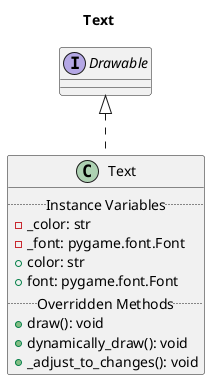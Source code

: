@startuml Text
title Text

class Text implements Drawable{
    ..Instance Variables..
    - _color: str
    - _font: pygame.font.Font
    + color: str
    + font: pygame.font.Font
    ..Overridden Methods..
    + draw(): void
    + dynamically_draw(): void
    + _adjust_to_changes(): void
}
@enduml